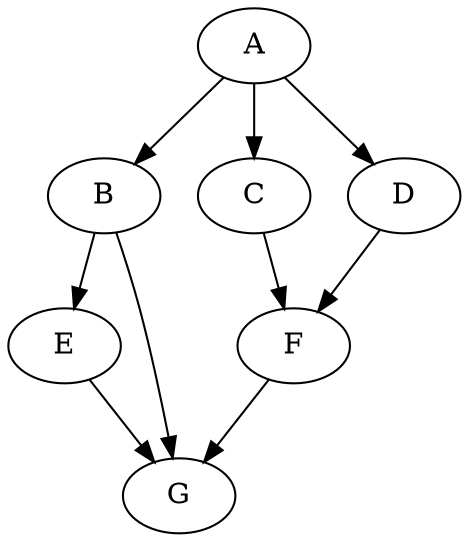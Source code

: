 digraph "5Nodes7Edges" {
	A	[Weight=2];
	B    	[Weight=2];
    	C    	[Weight=2];
    	D    	[Weight=3];
    	E    	[Weight=2];
    	F    	[Weight=3];
    	G    	[Weight=2];
	A -> B	[Weight=1];
	A -> C	[Weight=3];
	A -> D	[Weight=1];
	B -> E	[Weight=3];
	B -> G	[Weight=4];
	C -> F 	[Weight=1];
	D -> F	[Weight=1];
	E -> G	[Weight=2];
	F -> G	[Weight=2];

}
